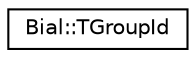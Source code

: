 digraph "Graphical Class Hierarchy"
{
  edge [fontname="Helvetica",fontsize="10",labelfontname="Helvetica",labelfontsize="10"];
  node [fontname="Helvetica",fontsize="10",shape=record];
  rankdir="LR";
  Node1 [label="Bial::TGroupId",height=0.2,width=0.4,color="black", fillcolor="white", style="filled",URL="$class_bial_1_1_t_group_id.html",tooltip="DICOM DATA BLOCK. "];
}
